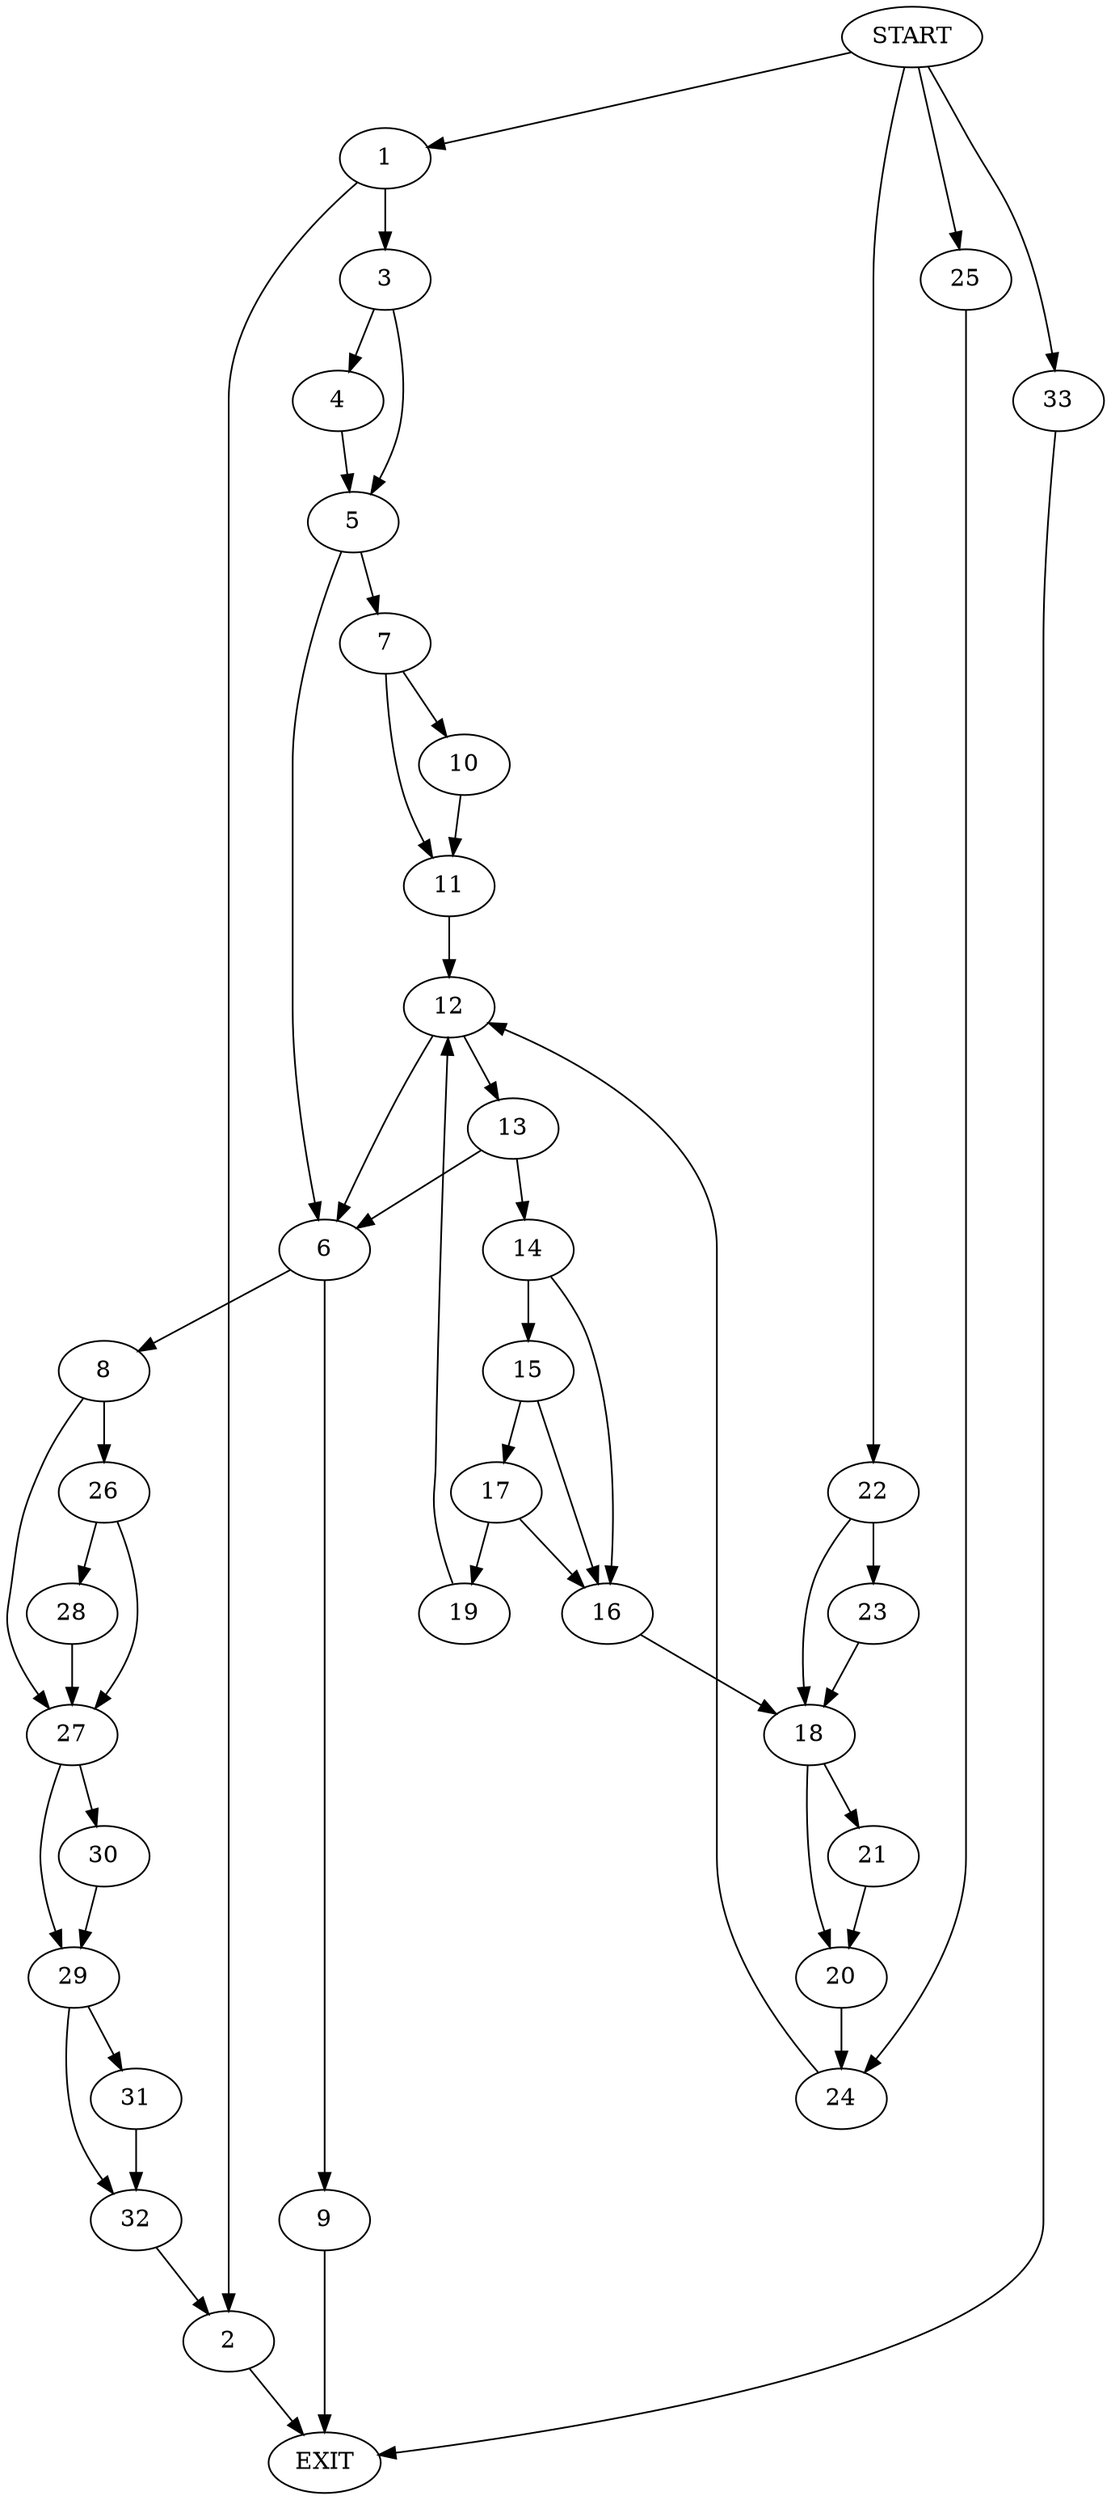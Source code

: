 digraph {
0 [label="START"]
34 [label="EXIT"]
0 -> 1
1 -> 2
1 -> 3
3 -> 4
3 -> 5
2 -> 34
4 -> 5
5 -> 6
5 -> 7
6 -> 8
6 -> 9
7 -> 10
7 -> 11
10 -> 11
11 -> 12
12 -> 6
12 -> 13
13 -> 6
13 -> 14
14 -> 15
14 -> 16
15 -> 17
15 -> 16
16 -> 18
17 -> 19
17 -> 16
19 -> 12
18 -> 20
18 -> 21
0 -> 22
22 -> 18
22 -> 23
23 -> 18
21 -> 20
20 -> 24
24 -> 12
0 -> 25
25 -> 24
8 -> 26
8 -> 27
9 -> 34
26 -> 27
26 -> 28
27 -> 29
27 -> 30
28 -> 27
29 -> 31
29 -> 32
30 -> 29
32 -> 2
31 -> 32
0 -> 33
33 -> 34
}
